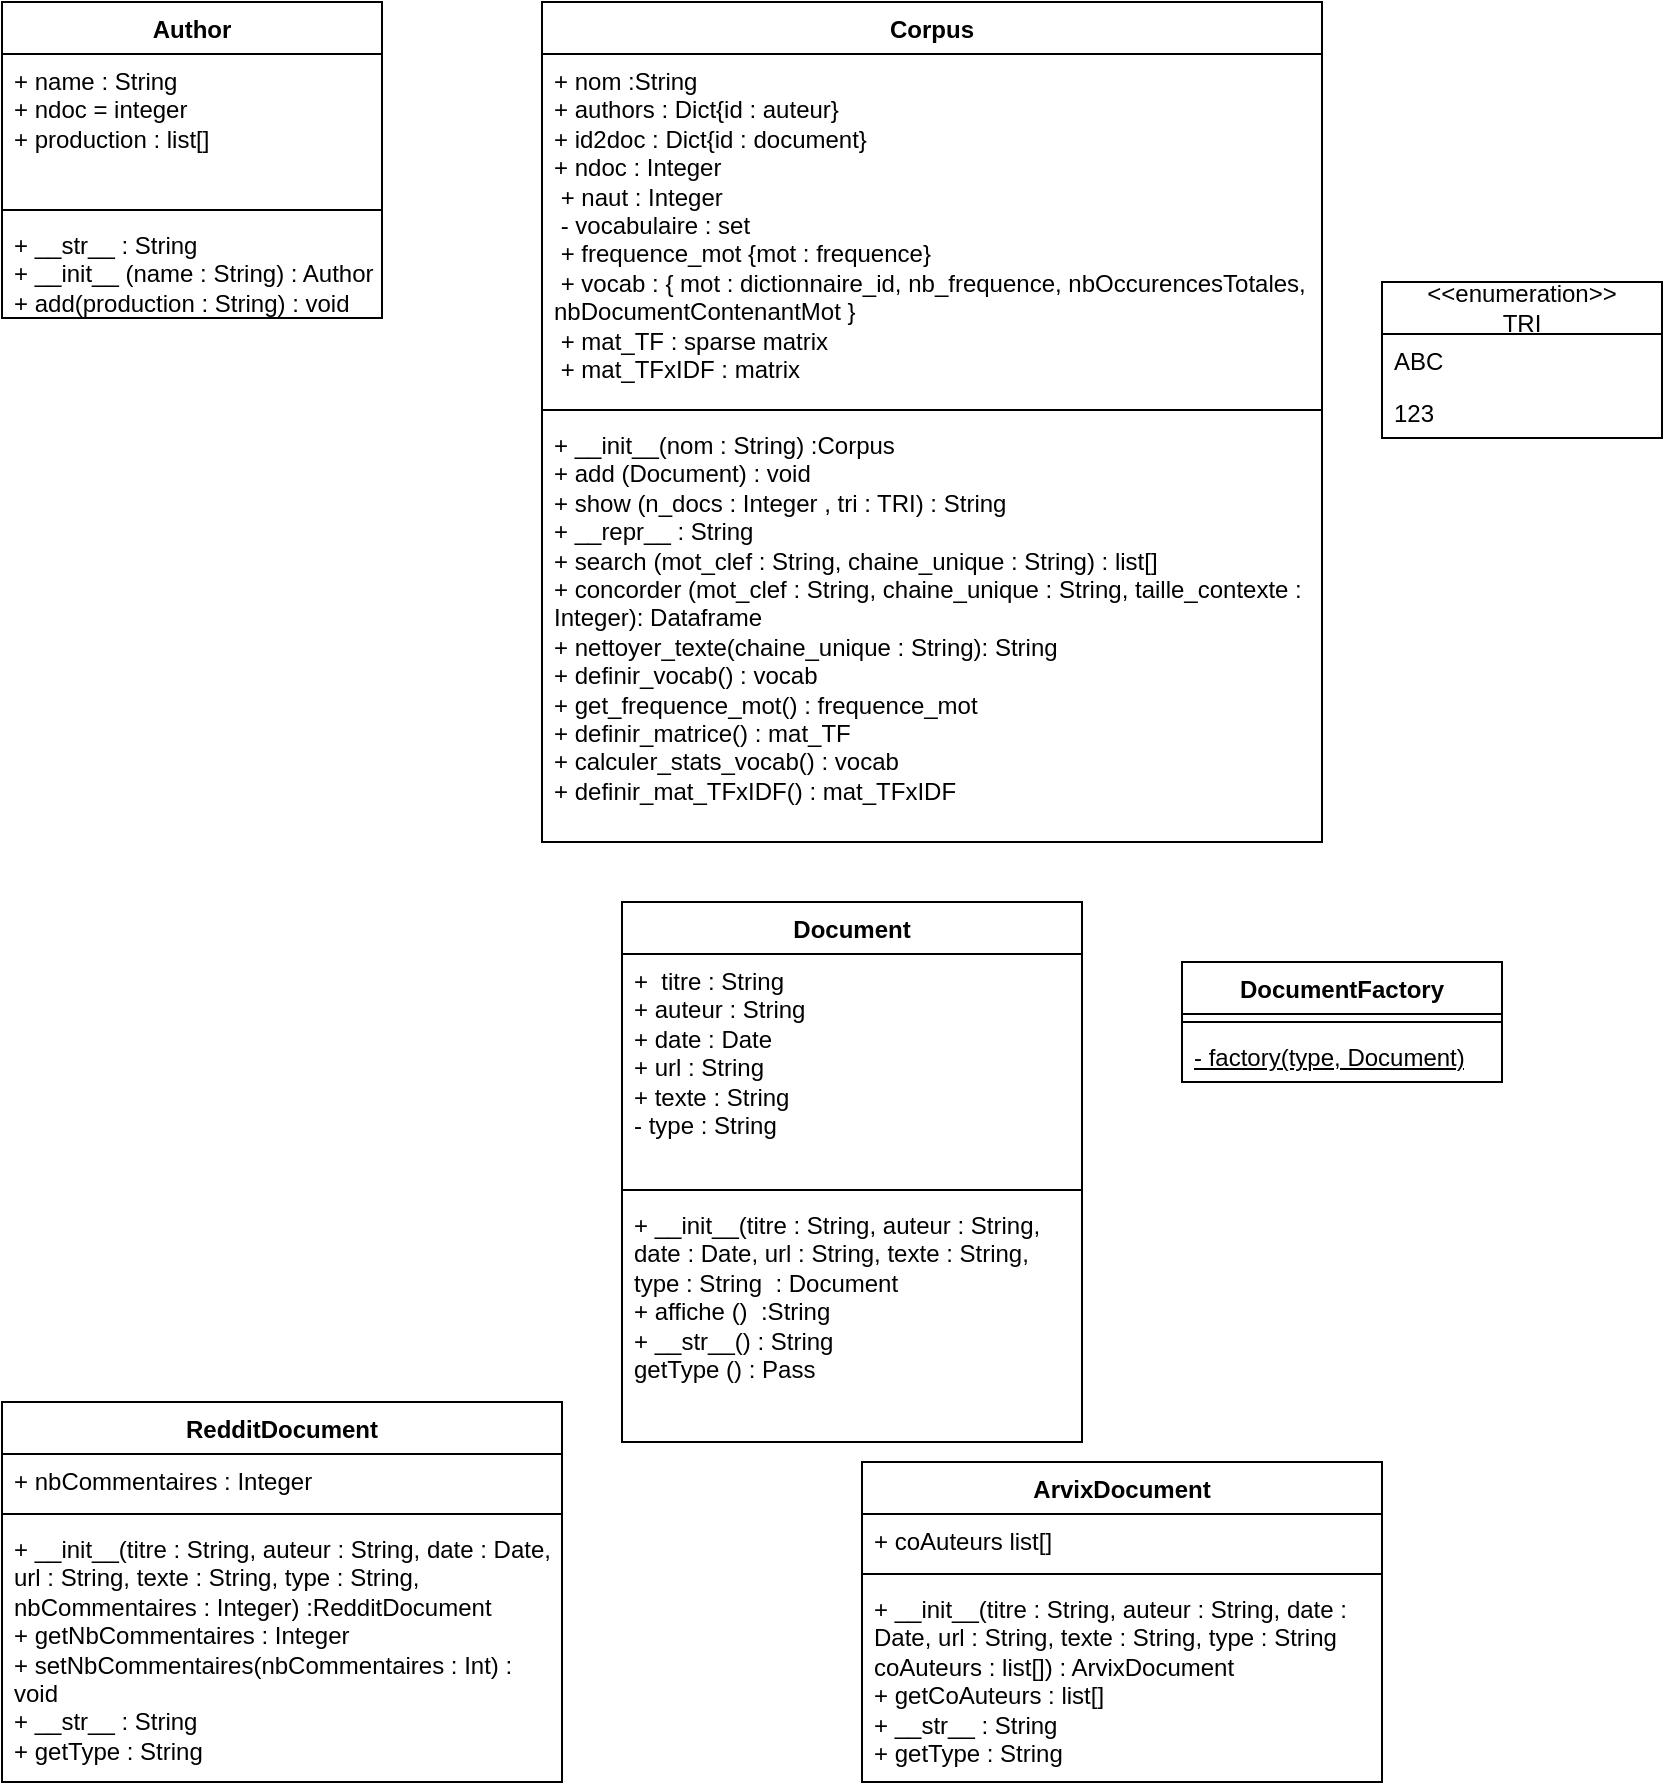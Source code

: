 <mxfile version="22.1.17" type="device">
  <diagram name="Page-1" id="7GN_5OybXIh4bGt08Ciw">
    <mxGraphModel dx="1434" dy="738" grid="1" gridSize="10" guides="1" tooltips="1" connect="1" arrows="1" fold="1" page="1" pageScale="1" pageWidth="827" pageHeight="1169" math="0" shadow="0">
      <root>
        <mxCell id="0" />
        <mxCell id="1" parent="0" />
        <mxCell id="3bo532ZrrMb0qC5lylQY-1" value="DocumentFactory" style="swimlane;fontStyle=1;align=center;verticalAlign=top;childLayout=stackLayout;horizontal=1;startSize=26;horizontalStack=0;resizeParent=1;resizeParentMax=0;resizeLast=0;collapsible=1;marginBottom=0;whiteSpace=wrap;html=1;" vertex="1" parent="1">
          <mxGeometry x="610" y="530" width="160" height="60" as="geometry" />
        </mxCell>
        <mxCell id="3bo532ZrrMb0qC5lylQY-3" value="" style="line;strokeWidth=1;fillColor=none;align=left;verticalAlign=middle;spacingTop=-1;spacingLeft=3;spacingRight=3;rotatable=0;labelPosition=right;points=[];portConstraint=eastwest;strokeColor=inherit;" vertex="1" parent="3bo532ZrrMb0qC5lylQY-1">
          <mxGeometry y="26" width="160" height="8" as="geometry" />
        </mxCell>
        <mxCell id="3bo532ZrrMb0qC5lylQY-4" value="&lt;u&gt;- factory(type, Document)&lt;/u&gt;" style="text;strokeColor=none;fillColor=none;align=left;verticalAlign=top;spacingLeft=4;spacingRight=4;overflow=hidden;rotatable=0;points=[[0,0.5],[1,0.5]];portConstraint=eastwest;whiteSpace=wrap;html=1;" vertex="1" parent="3bo532ZrrMb0qC5lylQY-1">
          <mxGeometry y="34" width="160" height="26" as="geometry" />
        </mxCell>
        <mxCell id="3bo532ZrrMb0qC5lylQY-5" value="Document" style="swimlane;fontStyle=1;align=center;verticalAlign=top;childLayout=stackLayout;horizontal=1;startSize=26;horizontalStack=0;resizeParent=1;resizeParentMax=0;resizeLast=0;collapsible=1;marginBottom=0;whiteSpace=wrap;html=1;" vertex="1" parent="1">
          <mxGeometry x="330" y="500" width="230" height="270" as="geometry" />
        </mxCell>
        <mxCell id="3bo532ZrrMb0qC5lylQY-6" value="+&amp;nbsp; titre : String&lt;br&gt;+ auteur : String&lt;br&gt;+ date : Date&lt;br&gt;+ url : String&lt;br&gt;+ texte : String&lt;br&gt;- type : String" style="text;strokeColor=none;fillColor=none;align=left;verticalAlign=top;spacingLeft=4;spacingRight=4;overflow=hidden;rotatable=0;points=[[0,0.5],[1,0.5]];portConstraint=eastwest;whiteSpace=wrap;html=1;" vertex="1" parent="3bo532ZrrMb0qC5lylQY-5">
          <mxGeometry y="26" width="230" height="114" as="geometry" />
        </mxCell>
        <mxCell id="3bo532ZrrMb0qC5lylQY-7" value="" style="line;strokeWidth=1;fillColor=none;align=left;verticalAlign=middle;spacingTop=-1;spacingLeft=3;spacingRight=3;rotatable=0;labelPosition=right;points=[];portConstraint=eastwest;strokeColor=inherit;" vertex="1" parent="3bo532ZrrMb0qC5lylQY-5">
          <mxGeometry y="140" width="230" height="8" as="geometry" />
        </mxCell>
        <mxCell id="3bo532ZrrMb0qC5lylQY-8" value="+ __init__(titre : String, auteur : String, date : Date, url : String, texte : String, type : String&amp;nbsp; : Document&lt;br&gt;+ affiche ()&amp;nbsp; :String&lt;br&gt;+ __str__() : String&lt;br&gt;getType () : Pass" style="text;strokeColor=none;fillColor=none;align=left;verticalAlign=top;spacingLeft=4;spacingRight=4;overflow=hidden;rotatable=0;points=[[0,0.5],[1,0.5]];portConstraint=eastwest;whiteSpace=wrap;html=1;" vertex="1" parent="3bo532ZrrMb0qC5lylQY-5">
          <mxGeometry y="148" width="230" height="122" as="geometry" />
        </mxCell>
        <mxCell id="3bo532ZrrMb0qC5lylQY-9" value="RedditDocument" style="swimlane;fontStyle=1;align=center;verticalAlign=top;childLayout=stackLayout;horizontal=1;startSize=26;horizontalStack=0;resizeParent=1;resizeParentMax=0;resizeLast=0;collapsible=1;marginBottom=0;whiteSpace=wrap;html=1;" vertex="1" parent="1">
          <mxGeometry x="20" y="750" width="280" height="190" as="geometry" />
        </mxCell>
        <mxCell id="3bo532ZrrMb0qC5lylQY-10" value="+ nbCommentaires : Integer&lt;br&gt;" style="text;strokeColor=none;fillColor=none;align=left;verticalAlign=top;spacingLeft=4;spacingRight=4;overflow=hidden;rotatable=0;points=[[0,0.5],[1,0.5]];portConstraint=eastwest;whiteSpace=wrap;html=1;" vertex="1" parent="3bo532ZrrMb0qC5lylQY-9">
          <mxGeometry y="26" width="280" height="26" as="geometry" />
        </mxCell>
        <mxCell id="3bo532ZrrMb0qC5lylQY-11" value="" style="line;strokeWidth=1;fillColor=none;align=left;verticalAlign=middle;spacingTop=-1;spacingLeft=3;spacingRight=3;rotatable=0;labelPosition=right;points=[];portConstraint=eastwest;strokeColor=inherit;" vertex="1" parent="3bo532ZrrMb0qC5lylQY-9">
          <mxGeometry y="52" width="280" height="8" as="geometry" />
        </mxCell>
        <mxCell id="3bo532ZrrMb0qC5lylQY-12" value="+ __init__(titre : String, auteur : String, date : Date, url : String, texte : String, type : String, nbCommentaires : Integer) :RedditDocument&lt;br&gt;+ getNbCommentaires : Integer&lt;br&gt;+ setNbCommentaires(nbCommentaires : Int) : void&lt;br&gt;+ __str__ : String&lt;br&gt;+ getType : String" style="text;strokeColor=none;fillColor=none;align=left;verticalAlign=top;spacingLeft=4;spacingRight=4;overflow=hidden;rotatable=0;points=[[0,0.5],[1,0.5]];portConstraint=eastwest;whiteSpace=wrap;html=1;" vertex="1" parent="3bo532ZrrMb0qC5lylQY-9">
          <mxGeometry y="60" width="280" height="130" as="geometry" />
        </mxCell>
        <mxCell id="3bo532ZrrMb0qC5lylQY-13" value="ArvixDocument" style="swimlane;fontStyle=1;align=center;verticalAlign=top;childLayout=stackLayout;horizontal=1;startSize=26;horizontalStack=0;resizeParent=1;resizeParentMax=0;resizeLast=0;collapsible=1;marginBottom=0;whiteSpace=wrap;html=1;" vertex="1" parent="1">
          <mxGeometry x="450" y="780" width="260" height="160" as="geometry" />
        </mxCell>
        <mxCell id="3bo532ZrrMb0qC5lylQY-14" value="+ coAuteurs list[]" style="text;strokeColor=none;fillColor=none;align=left;verticalAlign=top;spacingLeft=4;spacingRight=4;overflow=hidden;rotatable=0;points=[[0,0.5],[1,0.5]];portConstraint=eastwest;whiteSpace=wrap;html=1;" vertex="1" parent="3bo532ZrrMb0qC5lylQY-13">
          <mxGeometry y="26" width="260" height="26" as="geometry" />
        </mxCell>
        <mxCell id="3bo532ZrrMb0qC5lylQY-15" value="" style="line;strokeWidth=1;fillColor=none;align=left;verticalAlign=middle;spacingTop=-1;spacingLeft=3;spacingRight=3;rotatable=0;labelPosition=right;points=[];portConstraint=eastwest;strokeColor=inherit;" vertex="1" parent="3bo532ZrrMb0qC5lylQY-13">
          <mxGeometry y="52" width="260" height="8" as="geometry" />
        </mxCell>
        <mxCell id="3bo532ZrrMb0qC5lylQY-16" value="+ __init__(titre : String, auteur : String, date : Date, url : String, texte : String, type : String&amp;nbsp; coAuteurs : list[]) : ArvixDocument&lt;br&gt;+ getCoAuteurs : list[]&lt;br&gt;+ __str__ : String&lt;br&gt;+ getType : String" style="text;strokeColor=none;fillColor=none;align=left;verticalAlign=top;spacingLeft=4;spacingRight=4;overflow=hidden;rotatable=0;points=[[0,0.5],[1,0.5]];portConstraint=eastwest;whiteSpace=wrap;html=1;" vertex="1" parent="3bo532ZrrMb0qC5lylQY-13">
          <mxGeometry y="60" width="260" height="100" as="geometry" />
        </mxCell>
        <mxCell id="3bo532ZrrMb0qC5lylQY-17" value="Author" style="swimlane;fontStyle=1;align=center;verticalAlign=top;childLayout=stackLayout;horizontal=1;startSize=26;horizontalStack=0;resizeParent=1;resizeParentMax=0;resizeLast=0;collapsible=1;marginBottom=0;whiteSpace=wrap;html=1;" vertex="1" parent="1">
          <mxGeometry x="20" y="50" width="190" height="158" as="geometry" />
        </mxCell>
        <mxCell id="3bo532ZrrMb0qC5lylQY-18" value="+ name : String&lt;br&gt;+ ndoc = integer&lt;br&gt;+ production : list[]" style="text;strokeColor=none;fillColor=none;align=left;verticalAlign=top;spacingLeft=4;spacingRight=4;overflow=hidden;rotatable=0;points=[[0,0.5],[1,0.5]];portConstraint=eastwest;whiteSpace=wrap;html=1;" vertex="1" parent="3bo532ZrrMb0qC5lylQY-17">
          <mxGeometry y="26" width="190" height="74" as="geometry" />
        </mxCell>
        <mxCell id="3bo532ZrrMb0qC5lylQY-19" value="" style="line;strokeWidth=1;fillColor=none;align=left;verticalAlign=middle;spacingTop=-1;spacingLeft=3;spacingRight=3;rotatable=0;labelPosition=right;points=[];portConstraint=eastwest;strokeColor=inherit;" vertex="1" parent="3bo532ZrrMb0qC5lylQY-17">
          <mxGeometry y="100" width="190" height="8" as="geometry" />
        </mxCell>
        <mxCell id="3bo532ZrrMb0qC5lylQY-20" value="+ __str__ : String&lt;br&gt;+ __init__ (name : String) : Author&lt;br&gt;+ add(production : String) : void" style="text;strokeColor=none;fillColor=none;align=left;verticalAlign=top;spacingLeft=4;spacingRight=4;overflow=hidden;rotatable=0;points=[[0,0.5],[1,0.5]];portConstraint=eastwest;whiteSpace=wrap;html=1;" vertex="1" parent="3bo532ZrrMb0qC5lylQY-17">
          <mxGeometry y="108" width="190" height="50" as="geometry" />
        </mxCell>
        <mxCell id="3bo532ZrrMb0qC5lylQY-21" value="Corpus" style="swimlane;fontStyle=1;align=center;verticalAlign=top;childLayout=stackLayout;horizontal=1;startSize=26;horizontalStack=0;resizeParent=1;resizeParentMax=0;resizeLast=0;collapsible=1;marginBottom=0;whiteSpace=wrap;html=1;" vertex="1" parent="1">
          <mxGeometry x="290" y="50" width="390" height="420" as="geometry" />
        </mxCell>
        <mxCell id="3bo532ZrrMb0qC5lylQY-22" value="+ nom :String&lt;br&gt;+ authors : Dict{id : auteur}&lt;br&gt;+ id2doc : Dict{id : document}&lt;br&gt;+ ndoc : Integer&lt;br&gt;&amp;nbsp;+ naut : Integer&lt;br&gt;&amp;nbsp;- vocabulaire : set&lt;br&gt;&amp;nbsp;+ frequence_mot {mot : frequence}&lt;br&gt;&amp;nbsp;+ vocab : { mot : dictionnaire_id, nb_frequence, nbOccurencesTotales, nbDocumentContenantMot }&lt;br&gt;&amp;nbsp;+ mat_TF : sparse matrix&lt;br&gt;&amp;nbsp;+ mat_TFxIDF : matrix&lt;br&gt;" style="text;strokeColor=none;fillColor=none;align=left;verticalAlign=top;spacingLeft=4;spacingRight=4;overflow=hidden;rotatable=0;points=[[0,0.5],[1,0.5]];portConstraint=eastwest;whiteSpace=wrap;html=1;" vertex="1" parent="3bo532ZrrMb0qC5lylQY-21">
          <mxGeometry y="26" width="390" height="174" as="geometry" />
        </mxCell>
        <mxCell id="3bo532ZrrMb0qC5lylQY-23" value="" style="line;strokeWidth=1;fillColor=none;align=left;verticalAlign=middle;spacingTop=-1;spacingLeft=3;spacingRight=3;rotatable=0;labelPosition=right;points=[];portConstraint=eastwest;strokeColor=inherit;" vertex="1" parent="3bo532ZrrMb0qC5lylQY-21">
          <mxGeometry y="200" width="390" height="8" as="geometry" />
        </mxCell>
        <mxCell id="3bo532ZrrMb0qC5lylQY-24" value="+ __init__(nom : String) :Corpus&lt;br&gt;+ add (Document) : void&lt;br&gt;+ show (n_docs : Integer , tri : TRI) : String&lt;br&gt;+ __repr__ : String&lt;br&gt;+ search (mot_clef : String, chaine_unique : String) : list[]&lt;br&gt;+ concorder (mot_clef : String, chaine_unique : String, taille_contexte : Integer): Dataframe&lt;br&gt;+ nettoyer_texte(chaine_unique : String): String&lt;br&gt;+ definir_vocab() : vocab&lt;br&gt;+ get_frequence_mot() : frequence_mot&lt;br&gt;+ definir_matrice() : mat_TF&lt;br&gt;+ calculer_stats_vocab() : vocab&lt;br&gt;+ definir_mat_TFxIDF() : mat_TFxIDF" style="text;strokeColor=none;fillColor=none;align=left;verticalAlign=top;spacingLeft=4;spacingRight=4;overflow=hidden;rotatable=0;points=[[0,0.5],[1,0.5]];portConstraint=eastwest;whiteSpace=wrap;html=1;" vertex="1" parent="3bo532ZrrMb0qC5lylQY-21">
          <mxGeometry y="208" width="390" height="212" as="geometry" />
        </mxCell>
        <mxCell id="3bo532ZrrMb0qC5lylQY-32" value="&amp;lt;&amp;lt;enumeration&amp;gt;&amp;gt;&lt;br&gt;TRI" style="swimlane;fontStyle=0;childLayout=stackLayout;horizontal=1;startSize=26;fillColor=none;horizontalStack=0;resizeParent=1;resizeParentMax=0;resizeLast=0;collapsible=1;marginBottom=0;whiteSpace=wrap;html=1;" vertex="1" parent="1">
          <mxGeometry x="710" y="190" width="140" height="78" as="geometry" />
        </mxCell>
        <mxCell id="3bo532ZrrMb0qC5lylQY-33" value="ABC" style="text;strokeColor=none;fillColor=none;align=left;verticalAlign=top;spacingLeft=4;spacingRight=4;overflow=hidden;rotatable=0;points=[[0,0.5],[1,0.5]];portConstraint=eastwest;whiteSpace=wrap;html=1;" vertex="1" parent="3bo532ZrrMb0qC5lylQY-32">
          <mxGeometry y="26" width="140" height="26" as="geometry" />
        </mxCell>
        <mxCell id="3bo532ZrrMb0qC5lylQY-34" value="123" style="text;strokeColor=none;fillColor=none;align=left;verticalAlign=top;spacingLeft=4;spacingRight=4;overflow=hidden;rotatable=0;points=[[0,0.5],[1,0.5]];portConstraint=eastwest;whiteSpace=wrap;html=1;" vertex="1" parent="3bo532ZrrMb0qC5lylQY-32">
          <mxGeometry y="52" width="140" height="26" as="geometry" />
        </mxCell>
      </root>
    </mxGraphModel>
  </diagram>
</mxfile>
